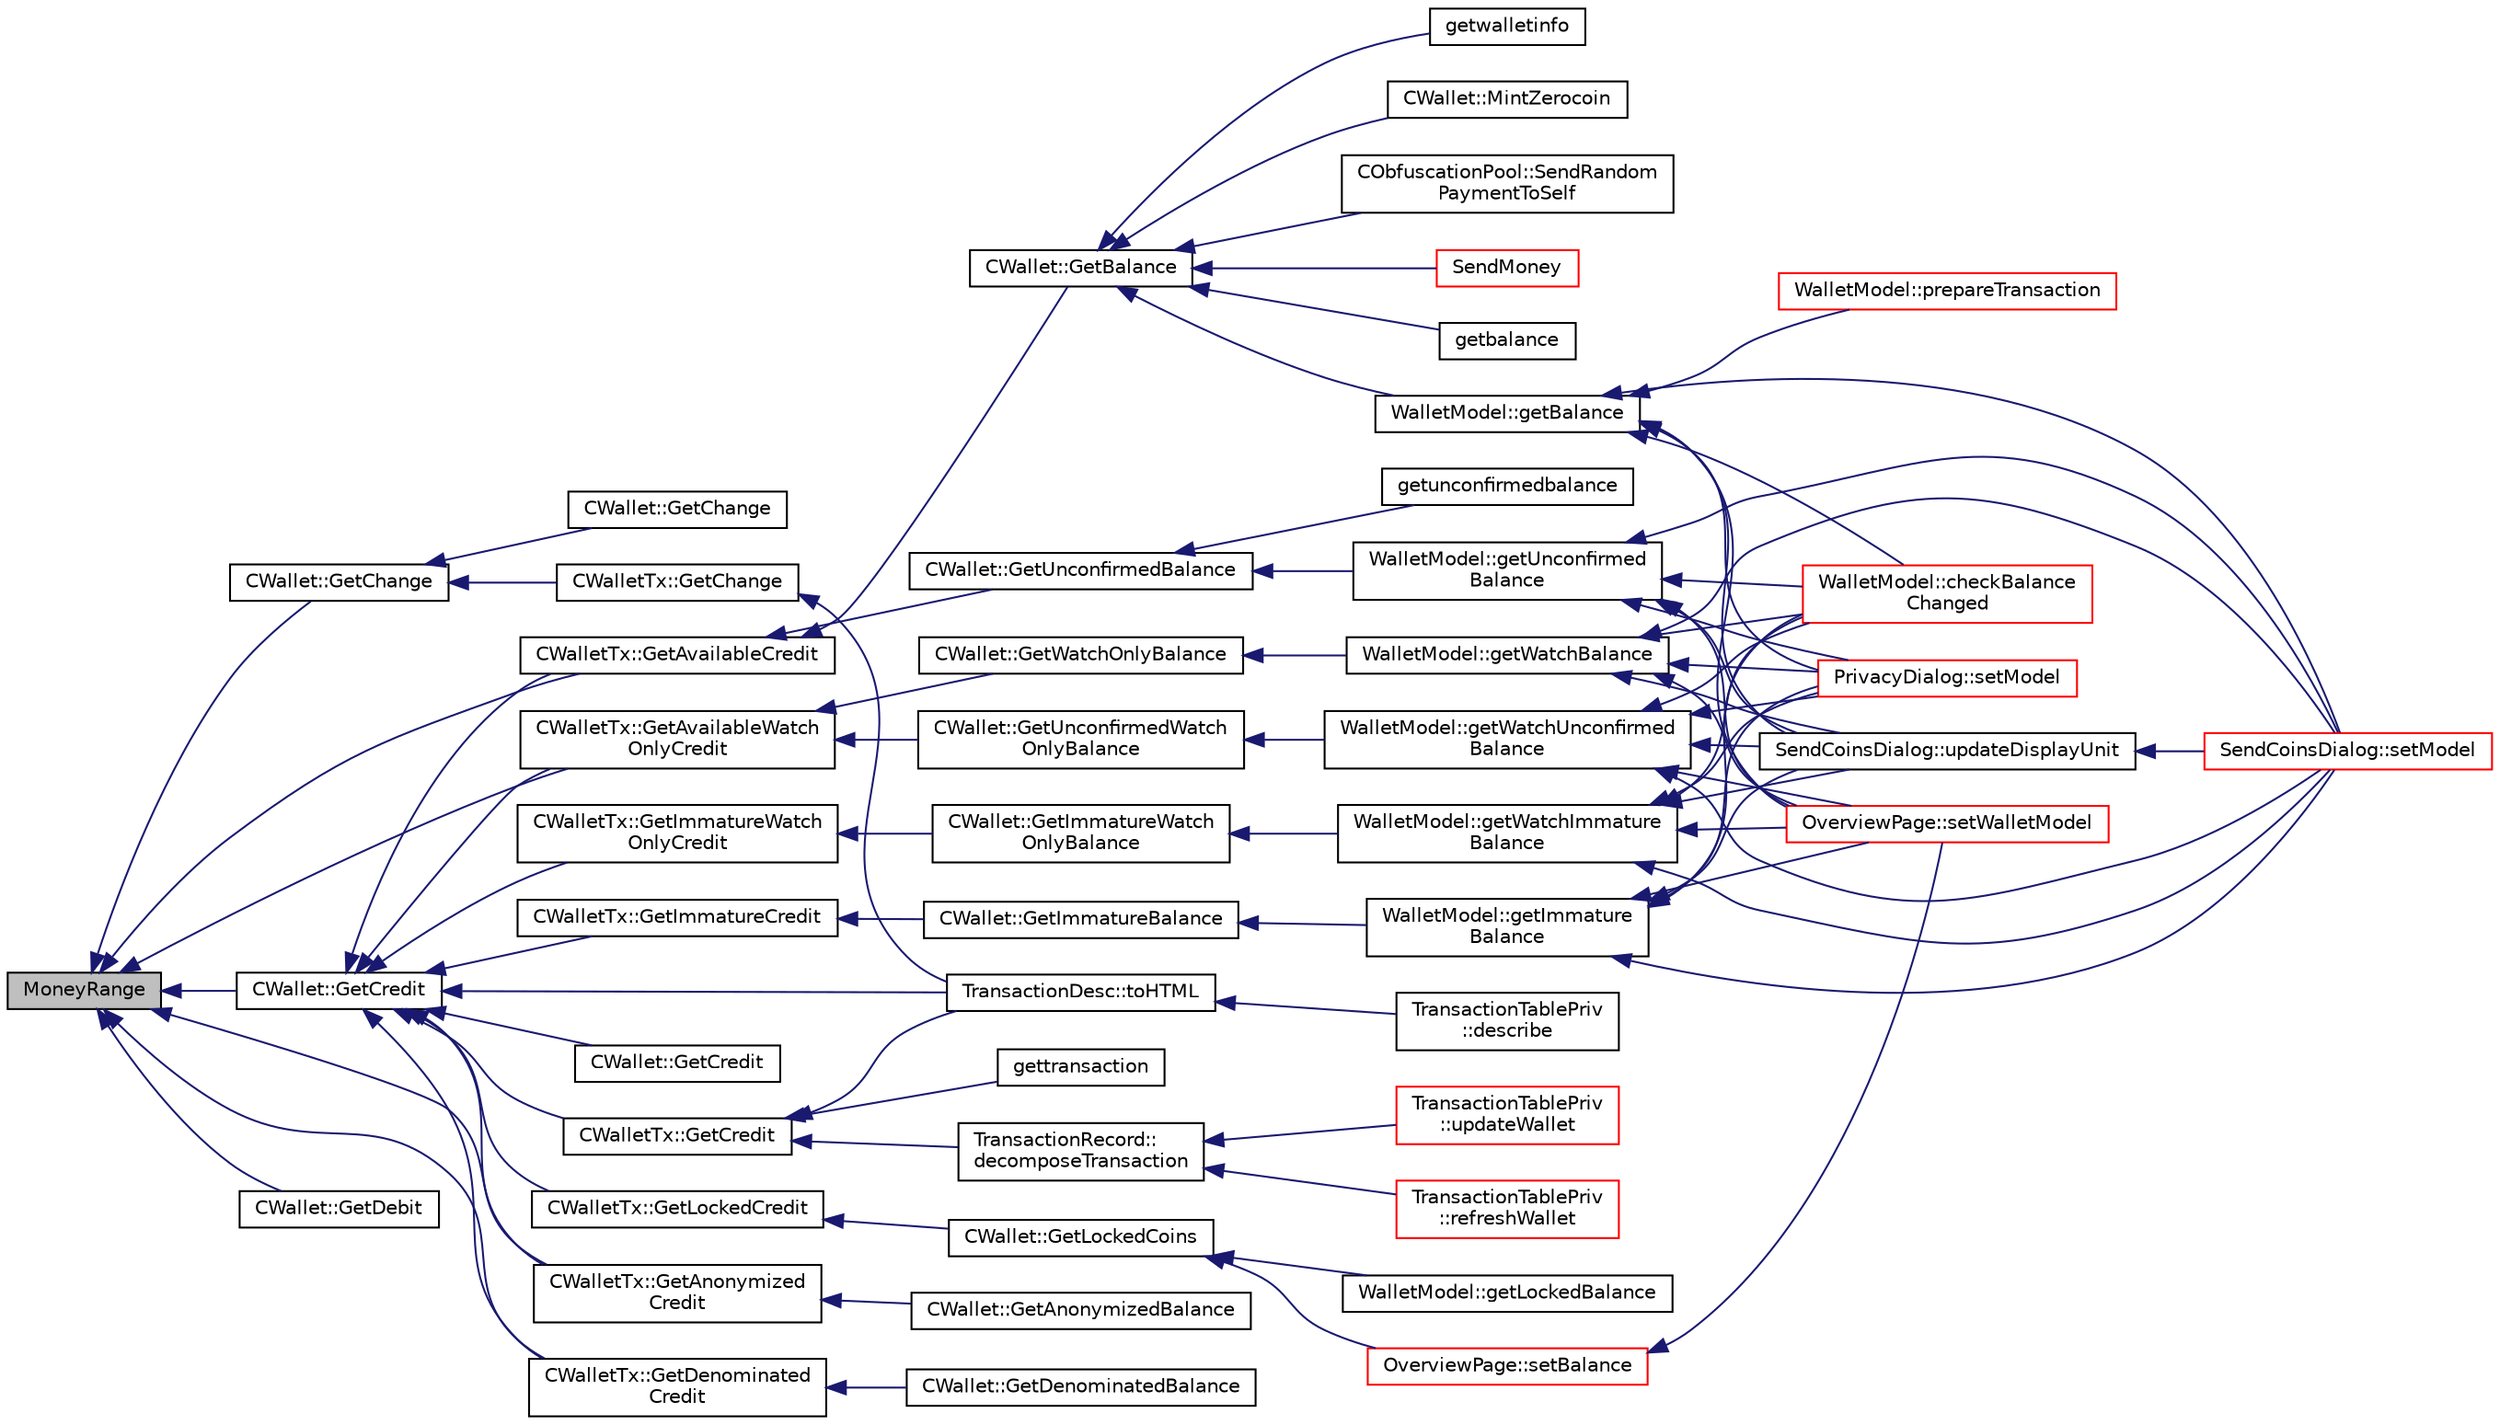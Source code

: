 digraph "MoneyRange"
{
  edge [fontname="Helvetica",fontsize="10",labelfontname="Helvetica",labelfontsize="10"];
  node [fontname="Helvetica",fontsize="10",shape=record];
  rankdir="LR";
  Node795 [label="MoneyRange",height=0.2,width=0.4,color="black", fillcolor="grey75", style="filled", fontcolor="black"];
  Node795 -> Node796 [dir="back",color="midnightblue",fontsize="10",style="solid",fontname="Helvetica"];
  Node796 [label="CWallet::GetCredit",height=0.2,width=0.4,color="black", fillcolor="white", style="filled",URL="$class_c_wallet.html#aa60b69c7d4ea6063ed83b13d7c6fe695"];
  Node796 -> Node797 [dir="back",color="midnightblue",fontsize="10",style="solid",fontname="Helvetica"];
  Node797 [label="TransactionDesc::toHTML",height=0.2,width=0.4,color="black", fillcolor="white", style="filled",URL="$class_transaction_desc.html#ab7c9dbb2048aae121dd9d75df86e64f4"];
  Node797 -> Node798 [dir="back",color="midnightblue",fontsize="10",style="solid",fontname="Helvetica"];
  Node798 [label="TransactionTablePriv\l::describe",height=0.2,width=0.4,color="black", fillcolor="white", style="filled",URL="$class_transaction_table_priv.html#ab08d44e16bf6dd95b5b83959b3013780"];
  Node796 -> Node799 [dir="back",color="midnightblue",fontsize="10",style="solid",fontname="Helvetica"];
  Node799 [label="CWallet::GetCredit",height=0.2,width=0.4,color="black", fillcolor="white", style="filled",URL="$class_c_wallet.html#ae85ae49c421a405fe091ad4afa839241"];
  Node796 -> Node800 [dir="back",color="midnightblue",fontsize="10",style="solid",fontname="Helvetica"];
  Node800 [label="CWalletTx::GetCredit",height=0.2,width=0.4,color="black", fillcolor="white", style="filled",URL="$class_c_wallet_tx.html#a176e9ecbafbee27d604acbab9804885d"];
  Node800 -> Node797 [dir="back",color="midnightblue",fontsize="10",style="solid",fontname="Helvetica"];
  Node800 -> Node801 [dir="back",color="midnightblue",fontsize="10",style="solid",fontname="Helvetica"];
  Node801 [label="TransactionRecord::\ldecomposeTransaction",height=0.2,width=0.4,color="black", fillcolor="white", style="filled",URL="$class_transaction_record.html#a9f5db4465fa5fdcc3f9af525096bcdb9"];
  Node801 -> Node802 [dir="back",color="midnightblue",fontsize="10",style="solid",fontname="Helvetica"];
  Node802 [label="TransactionTablePriv\l::refreshWallet",height=0.2,width=0.4,color="red", fillcolor="white", style="filled",URL="$class_transaction_table_priv.html#a1f81da5d7cfb2aac03a5e18e6bc91792"];
  Node801 -> Node804 [dir="back",color="midnightblue",fontsize="10",style="solid",fontname="Helvetica"];
  Node804 [label="TransactionTablePriv\l::updateWallet",height=0.2,width=0.4,color="red", fillcolor="white", style="filled",URL="$class_transaction_table_priv.html#a5a8454ce91251c4d9eb927bf2850745c"];
  Node800 -> Node806 [dir="back",color="midnightblue",fontsize="10",style="solid",fontname="Helvetica"];
  Node806 [label="gettransaction",height=0.2,width=0.4,color="black", fillcolor="white", style="filled",URL="$rpcwallet_8cpp.html#a845c15a1402787fcf2cc021111ea89f5"];
  Node796 -> Node807 [dir="back",color="midnightblue",fontsize="10",style="solid",fontname="Helvetica"];
  Node807 [label="CWalletTx::GetImmatureCredit",height=0.2,width=0.4,color="black", fillcolor="white", style="filled",URL="$class_c_wallet_tx.html#a19bb617269ab1ce42f5d18e1f1f8db09"];
  Node807 -> Node808 [dir="back",color="midnightblue",fontsize="10",style="solid",fontname="Helvetica"];
  Node808 [label="CWallet::GetImmatureBalance",height=0.2,width=0.4,color="black", fillcolor="white", style="filled",URL="$group___actions.html#ga6ab8dfa75c5c8d5539325f3981697964"];
  Node808 -> Node809 [dir="back",color="midnightblue",fontsize="10",style="solid",fontname="Helvetica"];
  Node809 [label="WalletModel::getImmature\lBalance",height=0.2,width=0.4,color="black", fillcolor="white", style="filled",URL="$class_wallet_model.html#ac5dbbc28b2c8ecd2e00fb45c6a2cb6f8"];
  Node809 -> Node810 [dir="back",color="midnightblue",fontsize="10",style="solid",fontname="Helvetica"];
  Node810 [label="OverviewPage::setWalletModel",height=0.2,width=0.4,color="red", fillcolor="white", style="filled",URL="$class_overview_page.html#a2ed52a3a87e9c74fee38fa873c9bc71f"];
  Node809 -> Node813 [dir="back",color="midnightblue",fontsize="10",style="solid",fontname="Helvetica"];
  Node813 [label="PrivacyDialog::setModel",height=0.2,width=0.4,color="red", fillcolor="white", style="filled",URL="$class_privacy_dialog.html#a7a2e2a84934e59ff1ff88de325036472"];
  Node809 -> Node814 [dir="back",color="midnightblue",fontsize="10",style="solid",fontname="Helvetica"];
  Node814 [label="SendCoinsDialog::setModel",height=0.2,width=0.4,color="red", fillcolor="white", style="filled",URL="$class_send_coins_dialog.html#a73a6c1b1850a334ee652ac167713a2aa"];
  Node809 -> Node815 [dir="back",color="midnightblue",fontsize="10",style="solid",fontname="Helvetica"];
  Node815 [label="SendCoinsDialog::updateDisplayUnit",height=0.2,width=0.4,color="black", fillcolor="white", style="filled",URL="$class_send_coins_dialog.html#a74815ad8502b126200b6fd2e59e9f042"];
  Node815 -> Node814 [dir="back",color="midnightblue",fontsize="10",style="solid",fontname="Helvetica"];
  Node809 -> Node816 [dir="back",color="midnightblue",fontsize="10",style="solid",fontname="Helvetica"];
  Node816 [label="WalletModel::checkBalance\lChanged",height=0.2,width=0.4,color="red", fillcolor="white", style="filled",URL="$class_wallet_model.html#adcc4eb8cd71cb4de223621866bb7fb7d"];
  Node796 -> Node819 [dir="back",color="midnightblue",fontsize="10",style="solid",fontname="Helvetica"];
  Node819 [label="CWalletTx::GetAvailableCredit",height=0.2,width=0.4,color="black", fillcolor="white", style="filled",URL="$class_c_wallet_tx.html#af3c82ba365c720dd3d929b86bf432ef6"];
  Node819 -> Node820 [dir="back",color="midnightblue",fontsize="10",style="solid",fontname="Helvetica"];
  Node820 [label="CWallet::GetBalance",height=0.2,width=0.4,color="black", fillcolor="white", style="filled",URL="$group___actions.html#gaa6522c2833bc0a84d216cf102b51ba05"];
  Node820 -> Node821 [dir="back",color="midnightblue",fontsize="10",style="solid",fontname="Helvetica"];
  Node821 [label="CObfuscationPool::SendRandom\lPaymentToSelf",height=0.2,width=0.4,color="black", fillcolor="white", style="filled",URL="$class_c_obfuscation_pool.html#affb5b52b4711d26bbe8b0278d7bb95e1",tooltip="Used for liquidity providers. "];
  Node820 -> Node822 [dir="back",color="midnightblue",fontsize="10",style="solid",fontname="Helvetica"];
  Node822 [label="WalletModel::getBalance",height=0.2,width=0.4,color="black", fillcolor="white", style="filled",URL="$class_wallet_model.html#a4d2cb225a19b89c64f4b5d81faf89beb"];
  Node822 -> Node810 [dir="back",color="midnightblue",fontsize="10",style="solid",fontname="Helvetica"];
  Node822 -> Node813 [dir="back",color="midnightblue",fontsize="10",style="solid",fontname="Helvetica"];
  Node822 -> Node814 [dir="back",color="midnightblue",fontsize="10",style="solid",fontname="Helvetica"];
  Node822 -> Node815 [dir="back",color="midnightblue",fontsize="10",style="solid",fontname="Helvetica"];
  Node822 -> Node816 [dir="back",color="midnightblue",fontsize="10",style="solid",fontname="Helvetica"];
  Node822 -> Node823 [dir="back",color="midnightblue",fontsize="10",style="solid",fontname="Helvetica"];
  Node823 [label="WalletModel::prepareTransaction",height=0.2,width=0.4,color="red", fillcolor="white", style="filled",URL="$class_wallet_model.html#a8abc851901c7c7343ebfb5a8e5fc0154"];
  Node820 -> Node826 [dir="back",color="midnightblue",fontsize="10",style="solid",fontname="Helvetica"];
  Node826 [label="SendMoney",height=0.2,width=0.4,color="red", fillcolor="white", style="filled",URL="$rpcmasternode_8cpp.html#a49669702f73a24c1d1dc5a08d7c0785f"];
  Node820 -> Node828 [dir="back",color="midnightblue",fontsize="10",style="solid",fontname="Helvetica"];
  Node828 [label="getbalance",height=0.2,width=0.4,color="black", fillcolor="white", style="filled",URL="$rpcwallet_8cpp.html#a1fdcef480c78c033eb587bd442ec305f"];
  Node820 -> Node829 [dir="back",color="midnightblue",fontsize="10",style="solid",fontname="Helvetica"];
  Node829 [label="getwalletinfo",height=0.2,width=0.4,color="black", fillcolor="white", style="filled",URL="$rpcwallet_8cpp.html#a9401fef738a283075915e0ea0086fae9"];
  Node820 -> Node830 [dir="back",color="midnightblue",fontsize="10",style="solid",fontname="Helvetica"];
  Node830 [label="CWallet::MintZerocoin",height=0.2,width=0.4,color="black", fillcolor="white", style="filled",URL="$class_c_wallet.html#a1db492c8353aeb2c1f326c00d6d97bd3"];
  Node819 -> Node831 [dir="back",color="midnightblue",fontsize="10",style="solid",fontname="Helvetica"];
  Node831 [label="CWallet::GetUnconfirmedBalance",height=0.2,width=0.4,color="black", fillcolor="white", style="filled",URL="$group___actions.html#ga6e6e1497535d499242c2f2a76d1cbe63"];
  Node831 -> Node832 [dir="back",color="midnightblue",fontsize="10",style="solid",fontname="Helvetica"];
  Node832 [label="WalletModel::getUnconfirmed\lBalance",height=0.2,width=0.4,color="black", fillcolor="white", style="filled",URL="$class_wallet_model.html#a5028f20a33e0d17942abeea537916736"];
  Node832 -> Node810 [dir="back",color="midnightblue",fontsize="10",style="solid",fontname="Helvetica"];
  Node832 -> Node813 [dir="back",color="midnightblue",fontsize="10",style="solid",fontname="Helvetica"];
  Node832 -> Node814 [dir="back",color="midnightblue",fontsize="10",style="solid",fontname="Helvetica"];
  Node832 -> Node815 [dir="back",color="midnightblue",fontsize="10",style="solid",fontname="Helvetica"];
  Node832 -> Node816 [dir="back",color="midnightblue",fontsize="10",style="solid",fontname="Helvetica"];
  Node831 -> Node833 [dir="back",color="midnightblue",fontsize="10",style="solid",fontname="Helvetica"];
  Node833 [label="getunconfirmedbalance",height=0.2,width=0.4,color="black", fillcolor="white", style="filled",URL="$rpcwallet_8cpp.html#a1f1b55cadcfbec4545b754b35d09032b"];
  Node796 -> Node834 [dir="back",color="midnightblue",fontsize="10",style="solid",fontname="Helvetica"];
  Node834 [label="CWalletTx::GetAnonymized\lCredit",height=0.2,width=0.4,color="black", fillcolor="white", style="filled",URL="$class_c_wallet_tx.html#a49cae757845e1bf0cb3c8e17bd96d4a1"];
  Node834 -> Node835 [dir="back",color="midnightblue",fontsize="10",style="solid",fontname="Helvetica"];
  Node835 [label="CWallet::GetAnonymizedBalance",height=0.2,width=0.4,color="black", fillcolor="white", style="filled",URL="$group___actions.html#gad71e805ab9614962a57cb931e91b4297"];
  Node796 -> Node836 [dir="back",color="midnightblue",fontsize="10",style="solid",fontname="Helvetica"];
  Node836 [label="CWalletTx::GetLockedCredit",height=0.2,width=0.4,color="black", fillcolor="white", style="filled",URL="$class_c_wallet_tx.html#a910d8a59331797413b3ae71e879249c2"];
  Node836 -> Node837 [dir="back",color="midnightblue",fontsize="10",style="solid",fontname="Helvetica"];
  Node837 [label="CWallet::GetLockedCoins",height=0.2,width=0.4,color="black", fillcolor="white", style="filled",URL="$group___actions.html#ga6e44b124ff5bb788fc9f54bb9a557a87"];
  Node837 -> Node838 [dir="back",color="midnightblue",fontsize="10",style="solid",fontname="Helvetica"];
  Node838 [label="OverviewPage::setBalance",height=0.2,width=0.4,color="red", fillcolor="white", style="filled",URL="$class_overview_page.html#a93fac198949a3e71a92a3f67ee5753a1"];
  Node838 -> Node810 [dir="back",color="midnightblue",fontsize="10",style="solid",fontname="Helvetica"];
  Node837 -> Node840 [dir="back",color="midnightblue",fontsize="10",style="solid",fontname="Helvetica"];
  Node840 [label="WalletModel::getLockedBalance",height=0.2,width=0.4,color="black", fillcolor="white", style="filled",URL="$class_wallet_model.html#a0fccd88511bce41f226c1c41604347c3"];
  Node796 -> Node841 [dir="back",color="midnightblue",fontsize="10",style="solid",fontname="Helvetica"];
  Node841 [label="CWalletTx::GetDenominated\lCredit",height=0.2,width=0.4,color="black", fillcolor="white", style="filled",URL="$class_c_wallet_tx.html#add56840ebbe56702eeddbfda1870d628"];
  Node841 -> Node842 [dir="back",color="midnightblue",fontsize="10",style="solid",fontname="Helvetica"];
  Node842 [label="CWallet::GetDenominatedBalance",height=0.2,width=0.4,color="black", fillcolor="white", style="filled",URL="$group___actions.html#ga3d9f78bd52a2bd03a9e79c1a84e76cd7"];
  Node796 -> Node843 [dir="back",color="midnightblue",fontsize="10",style="solid",fontname="Helvetica"];
  Node843 [label="CWalletTx::GetImmatureWatch\lOnlyCredit",height=0.2,width=0.4,color="black", fillcolor="white", style="filled",URL="$class_c_wallet_tx.html#a72f8eabb937fe06b415316c2ef4ea510"];
  Node843 -> Node844 [dir="back",color="midnightblue",fontsize="10",style="solid",fontname="Helvetica"];
  Node844 [label="CWallet::GetImmatureWatch\lOnlyBalance",height=0.2,width=0.4,color="black", fillcolor="white", style="filled",URL="$group___actions.html#ga1372ba886aaeda65bf28758c9ccb65b4"];
  Node844 -> Node845 [dir="back",color="midnightblue",fontsize="10",style="solid",fontname="Helvetica"];
  Node845 [label="WalletModel::getWatchImmature\lBalance",height=0.2,width=0.4,color="black", fillcolor="white", style="filled",URL="$class_wallet_model.html#a9da743fbe881d4928eeafc48f50ef3d5"];
  Node845 -> Node810 [dir="back",color="midnightblue",fontsize="10",style="solid",fontname="Helvetica"];
  Node845 -> Node813 [dir="back",color="midnightblue",fontsize="10",style="solid",fontname="Helvetica"];
  Node845 -> Node814 [dir="back",color="midnightblue",fontsize="10",style="solid",fontname="Helvetica"];
  Node845 -> Node815 [dir="back",color="midnightblue",fontsize="10",style="solid",fontname="Helvetica"];
  Node845 -> Node816 [dir="back",color="midnightblue",fontsize="10",style="solid",fontname="Helvetica"];
  Node796 -> Node846 [dir="back",color="midnightblue",fontsize="10",style="solid",fontname="Helvetica"];
  Node846 [label="CWalletTx::GetAvailableWatch\lOnlyCredit",height=0.2,width=0.4,color="black", fillcolor="white", style="filled",URL="$class_c_wallet_tx.html#ac78c4da3c420b2b28370cba7044dd68d"];
  Node846 -> Node847 [dir="back",color="midnightblue",fontsize="10",style="solid",fontname="Helvetica"];
  Node847 [label="CWallet::GetWatchOnlyBalance",height=0.2,width=0.4,color="black", fillcolor="white", style="filled",URL="$group___actions.html#ga92a58ebac7d7d398597657600db56611"];
  Node847 -> Node848 [dir="back",color="midnightblue",fontsize="10",style="solid",fontname="Helvetica"];
  Node848 [label="WalletModel::getWatchBalance",height=0.2,width=0.4,color="black", fillcolor="white", style="filled",URL="$class_wallet_model.html#a6d9050286d99bccb4a28a8d88f0ca5f8"];
  Node848 -> Node810 [dir="back",color="midnightblue",fontsize="10",style="solid",fontname="Helvetica"];
  Node848 -> Node813 [dir="back",color="midnightblue",fontsize="10",style="solid",fontname="Helvetica"];
  Node848 -> Node814 [dir="back",color="midnightblue",fontsize="10",style="solid",fontname="Helvetica"];
  Node848 -> Node815 [dir="back",color="midnightblue",fontsize="10",style="solid",fontname="Helvetica"];
  Node848 -> Node816 [dir="back",color="midnightblue",fontsize="10",style="solid",fontname="Helvetica"];
  Node846 -> Node849 [dir="back",color="midnightblue",fontsize="10",style="solid",fontname="Helvetica"];
  Node849 [label="CWallet::GetUnconfirmedWatch\lOnlyBalance",height=0.2,width=0.4,color="black", fillcolor="white", style="filled",URL="$group___actions.html#gab0c110f14f0429f9de594b2293837621"];
  Node849 -> Node850 [dir="back",color="midnightblue",fontsize="10",style="solid",fontname="Helvetica"];
  Node850 [label="WalletModel::getWatchUnconfirmed\lBalance",height=0.2,width=0.4,color="black", fillcolor="white", style="filled",URL="$class_wallet_model.html#a691b35afd9aff056e1398fd057691ff1"];
  Node850 -> Node810 [dir="back",color="midnightblue",fontsize="10",style="solid",fontname="Helvetica"];
  Node850 -> Node813 [dir="back",color="midnightblue",fontsize="10",style="solid",fontname="Helvetica"];
  Node850 -> Node814 [dir="back",color="midnightblue",fontsize="10",style="solid",fontname="Helvetica"];
  Node850 -> Node815 [dir="back",color="midnightblue",fontsize="10",style="solid",fontname="Helvetica"];
  Node850 -> Node816 [dir="back",color="midnightblue",fontsize="10",style="solid",fontname="Helvetica"];
  Node795 -> Node851 [dir="back",color="midnightblue",fontsize="10",style="solid",fontname="Helvetica"];
  Node851 [label="CWallet::GetChange",height=0.2,width=0.4,color="black", fillcolor="white", style="filled",URL="$class_c_wallet.html#ac1abe6ee00d6a8f20e92e164c423a6d5"];
  Node851 -> Node852 [dir="back",color="midnightblue",fontsize="10",style="solid",fontname="Helvetica"];
  Node852 [label="CWallet::GetChange",height=0.2,width=0.4,color="black", fillcolor="white", style="filled",URL="$class_c_wallet.html#a3e9a088a7b6b77edd7a0f80ed246eb58"];
  Node851 -> Node853 [dir="back",color="midnightblue",fontsize="10",style="solid",fontname="Helvetica"];
  Node853 [label="CWalletTx::GetChange",height=0.2,width=0.4,color="black", fillcolor="white", style="filled",URL="$class_c_wallet_tx.html#a714fe72284e4cc436d84f751a9a7aa60"];
  Node853 -> Node797 [dir="back",color="midnightblue",fontsize="10",style="solid",fontname="Helvetica"];
  Node795 -> Node854 [dir="back",color="midnightblue",fontsize="10",style="solid",fontname="Helvetica"];
  Node854 [label="CWallet::GetDebit",height=0.2,width=0.4,color="black", fillcolor="white", style="filled",URL="$class_c_wallet.html#ab443cb2d3a96e324587625e6b41ebcbf"];
  Node795 -> Node819 [dir="back",color="midnightblue",fontsize="10",style="solid",fontname="Helvetica"];
  Node795 -> Node834 [dir="back",color="midnightblue",fontsize="10",style="solid",fontname="Helvetica"];
  Node795 -> Node841 [dir="back",color="midnightblue",fontsize="10",style="solid",fontname="Helvetica"];
  Node795 -> Node846 [dir="back",color="midnightblue",fontsize="10",style="solid",fontname="Helvetica"];
}
